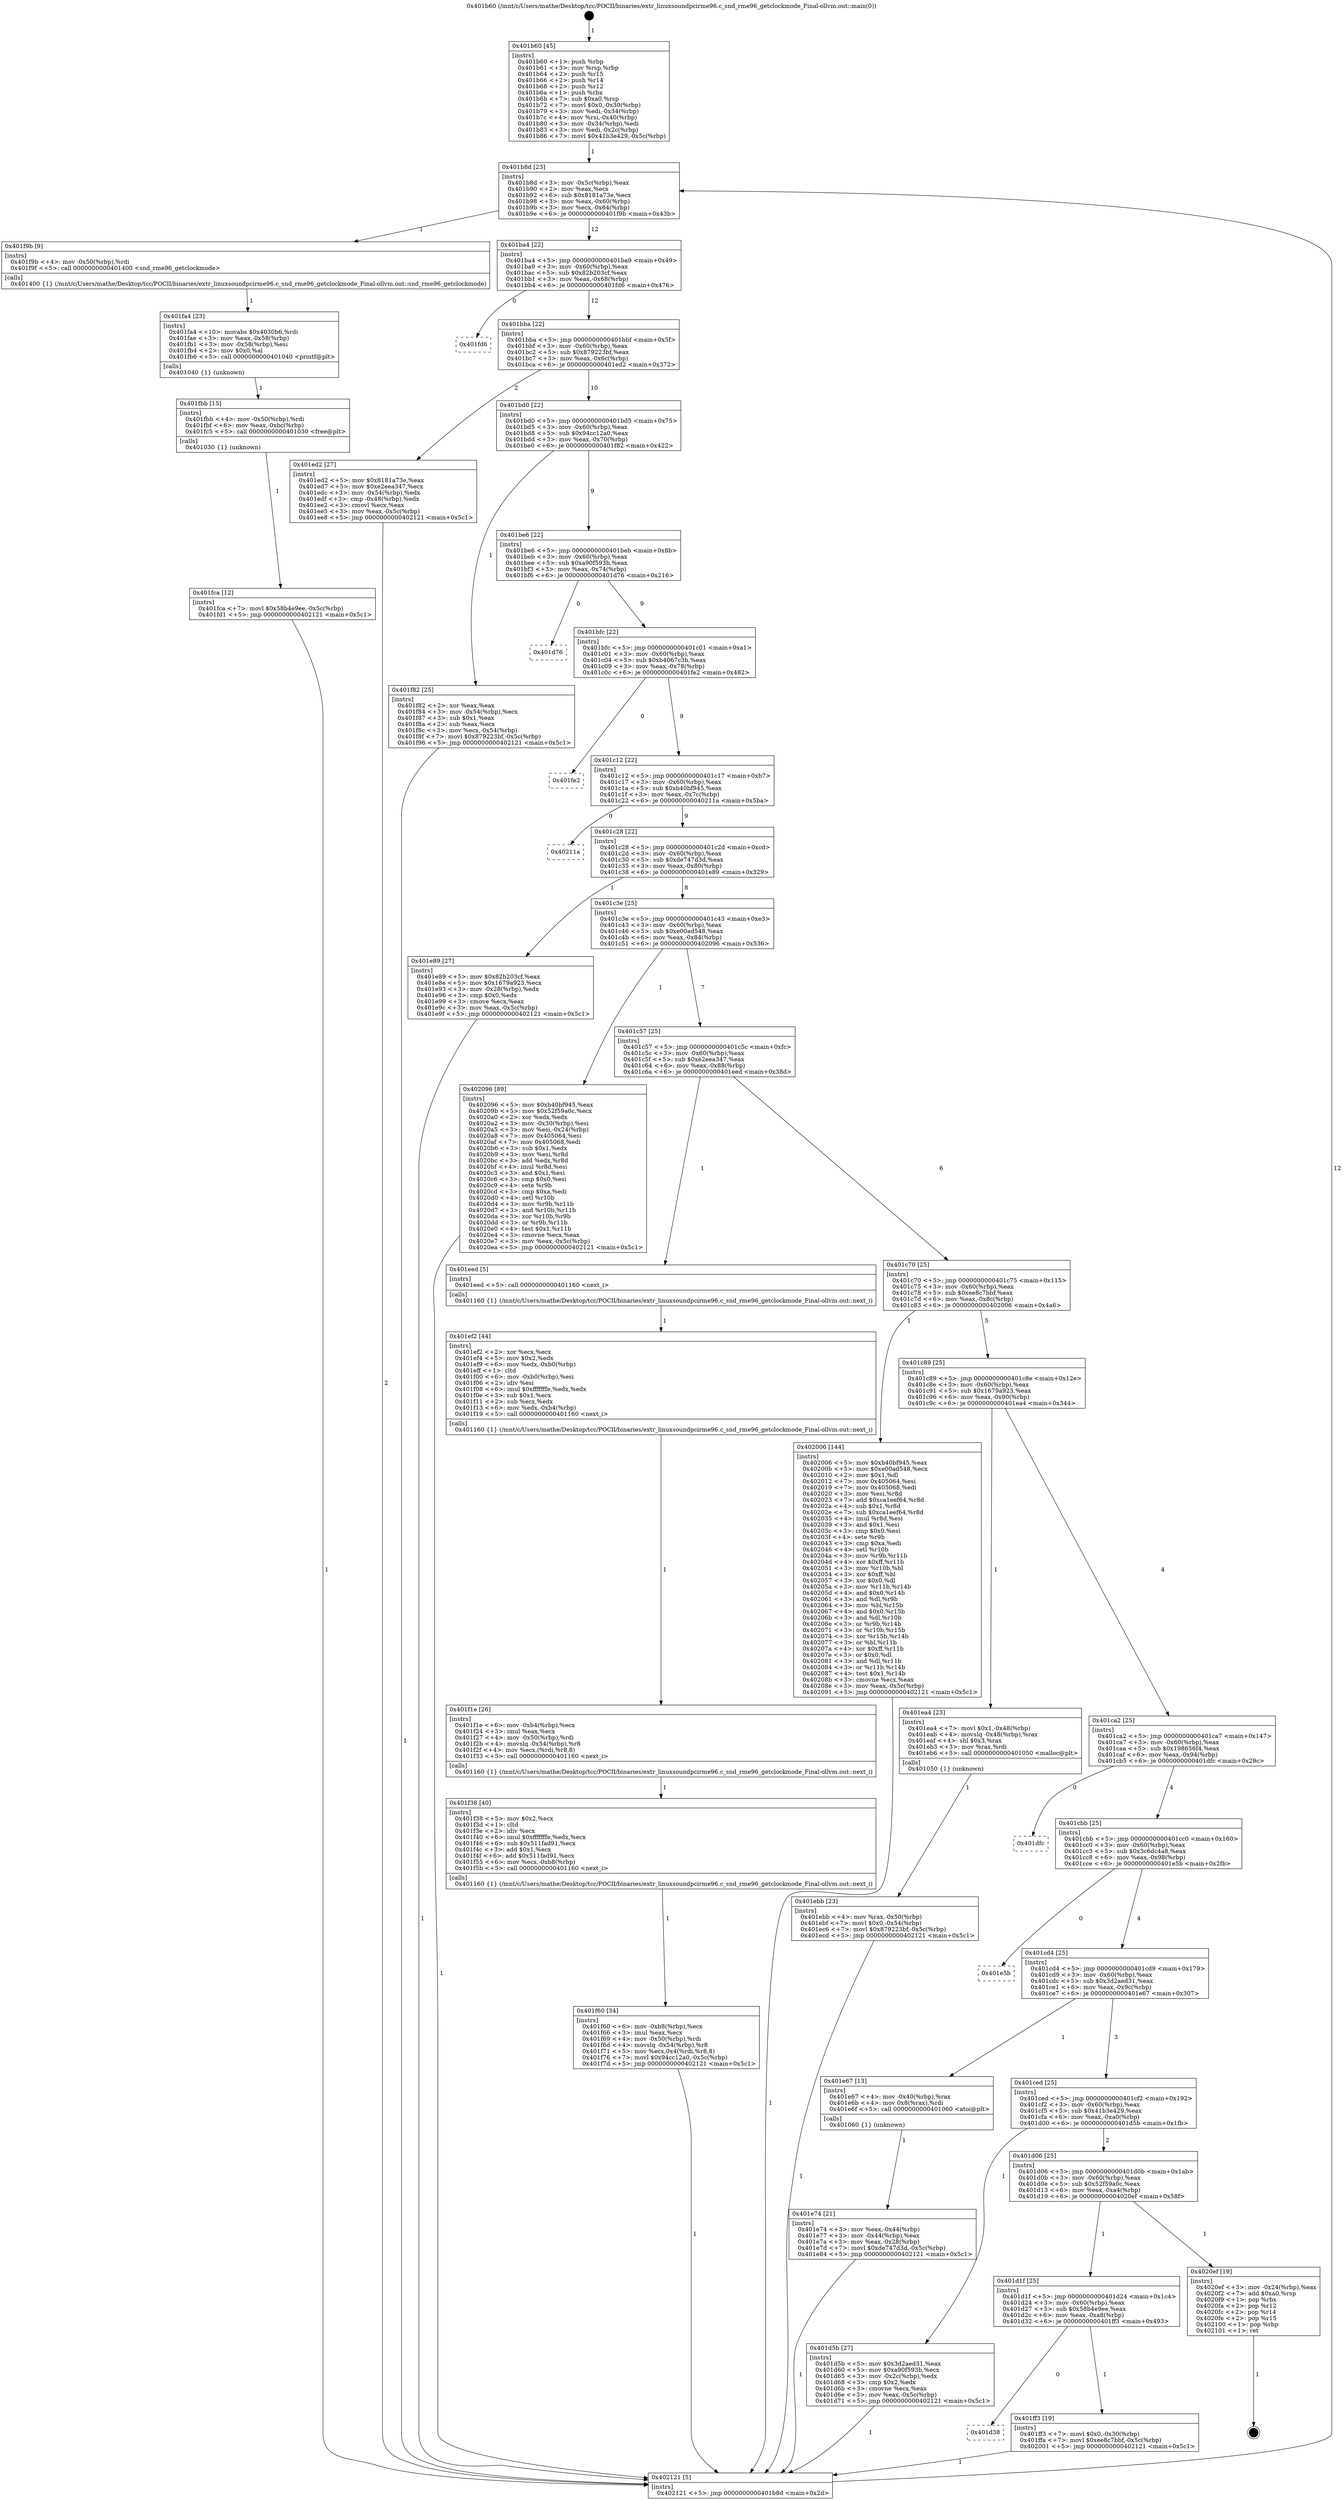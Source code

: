 digraph "0x401b60" {
  label = "0x401b60 (/mnt/c/Users/mathe/Desktop/tcc/POCII/binaries/extr_linuxsoundpcirme96.c_snd_rme96_getclockmode_Final-ollvm.out::main(0))"
  labelloc = "t"
  node[shape=record]

  Entry [label="",width=0.3,height=0.3,shape=circle,fillcolor=black,style=filled]
  "0x401b8d" [label="{
     0x401b8d [23]\l
     | [instrs]\l
     &nbsp;&nbsp;0x401b8d \<+3\>: mov -0x5c(%rbp),%eax\l
     &nbsp;&nbsp;0x401b90 \<+2\>: mov %eax,%ecx\l
     &nbsp;&nbsp;0x401b92 \<+6\>: sub $0x8181a73e,%ecx\l
     &nbsp;&nbsp;0x401b98 \<+3\>: mov %eax,-0x60(%rbp)\l
     &nbsp;&nbsp;0x401b9b \<+3\>: mov %ecx,-0x64(%rbp)\l
     &nbsp;&nbsp;0x401b9e \<+6\>: je 0000000000401f9b \<main+0x43b\>\l
  }"]
  "0x401f9b" [label="{
     0x401f9b [9]\l
     | [instrs]\l
     &nbsp;&nbsp;0x401f9b \<+4\>: mov -0x50(%rbp),%rdi\l
     &nbsp;&nbsp;0x401f9f \<+5\>: call 0000000000401400 \<snd_rme96_getclockmode\>\l
     | [calls]\l
     &nbsp;&nbsp;0x401400 \{1\} (/mnt/c/Users/mathe/Desktop/tcc/POCII/binaries/extr_linuxsoundpcirme96.c_snd_rme96_getclockmode_Final-ollvm.out::snd_rme96_getclockmode)\l
  }"]
  "0x401ba4" [label="{
     0x401ba4 [22]\l
     | [instrs]\l
     &nbsp;&nbsp;0x401ba4 \<+5\>: jmp 0000000000401ba9 \<main+0x49\>\l
     &nbsp;&nbsp;0x401ba9 \<+3\>: mov -0x60(%rbp),%eax\l
     &nbsp;&nbsp;0x401bac \<+5\>: sub $0x82b203cf,%eax\l
     &nbsp;&nbsp;0x401bb1 \<+3\>: mov %eax,-0x68(%rbp)\l
     &nbsp;&nbsp;0x401bb4 \<+6\>: je 0000000000401fd6 \<main+0x476\>\l
  }"]
  Exit [label="",width=0.3,height=0.3,shape=circle,fillcolor=black,style=filled,peripheries=2]
  "0x401fd6" [label="{
     0x401fd6\l
  }", style=dashed]
  "0x401bba" [label="{
     0x401bba [22]\l
     | [instrs]\l
     &nbsp;&nbsp;0x401bba \<+5\>: jmp 0000000000401bbf \<main+0x5f\>\l
     &nbsp;&nbsp;0x401bbf \<+3\>: mov -0x60(%rbp),%eax\l
     &nbsp;&nbsp;0x401bc2 \<+5\>: sub $0x879223bf,%eax\l
     &nbsp;&nbsp;0x401bc7 \<+3\>: mov %eax,-0x6c(%rbp)\l
     &nbsp;&nbsp;0x401bca \<+6\>: je 0000000000401ed2 \<main+0x372\>\l
  }"]
  "0x401d38" [label="{
     0x401d38\l
  }", style=dashed]
  "0x401ed2" [label="{
     0x401ed2 [27]\l
     | [instrs]\l
     &nbsp;&nbsp;0x401ed2 \<+5\>: mov $0x8181a73e,%eax\l
     &nbsp;&nbsp;0x401ed7 \<+5\>: mov $0xe2eea347,%ecx\l
     &nbsp;&nbsp;0x401edc \<+3\>: mov -0x54(%rbp),%edx\l
     &nbsp;&nbsp;0x401edf \<+3\>: cmp -0x48(%rbp),%edx\l
     &nbsp;&nbsp;0x401ee2 \<+3\>: cmovl %ecx,%eax\l
     &nbsp;&nbsp;0x401ee5 \<+3\>: mov %eax,-0x5c(%rbp)\l
     &nbsp;&nbsp;0x401ee8 \<+5\>: jmp 0000000000402121 \<main+0x5c1\>\l
  }"]
  "0x401bd0" [label="{
     0x401bd0 [22]\l
     | [instrs]\l
     &nbsp;&nbsp;0x401bd0 \<+5\>: jmp 0000000000401bd5 \<main+0x75\>\l
     &nbsp;&nbsp;0x401bd5 \<+3\>: mov -0x60(%rbp),%eax\l
     &nbsp;&nbsp;0x401bd8 \<+5\>: sub $0x94cc12a0,%eax\l
     &nbsp;&nbsp;0x401bdd \<+3\>: mov %eax,-0x70(%rbp)\l
     &nbsp;&nbsp;0x401be0 \<+6\>: je 0000000000401f82 \<main+0x422\>\l
  }"]
  "0x401ff3" [label="{
     0x401ff3 [19]\l
     | [instrs]\l
     &nbsp;&nbsp;0x401ff3 \<+7\>: movl $0x0,-0x30(%rbp)\l
     &nbsp;&nbsp;0x401ffa \<+7\>: movl $0xee8c7bbf,-0x5c(%rbp)\l
     &nbsp;&nbsp;0x402001 \<+5\>: jmp 0000000000402121 \<main+0x5c1\>\l
  }"]
  "0x401f82" [label="{
     0x401f82 [25]\l
     | [instrs]\l
     &nbsp;&nbsp;0x401f82 \<+2\>: xor %eax,%eax\l
     &nbsp;&nbsp;0x401f84 \<+3\>: mov -0x54(%rbp),%ecx\l
     &nbsp;&nbsp;0x401f87 \<+3\>: sub $0x1,%eax\l
     &nbsp;&nbsp;0x401f8a \<+2\>: sub %eax,%ecx\l
     &nbsp;&nbsp;0x401f8c \<+3\>: mov %ecx,-0x54(%rbp)\l
     &nbsp;&nbsp;0x401f8f \<+7\>: movl $0x879223bf,-0x5c(%rbp)\l
     &nbsp;&nbsp;0x401f96 \<+5\>: jmp 0000000000402121 \<main+0x5c1\>\l
  }"]
  "0x401be6" [label="{
     0x401be6 [22]\l
     | [instrs]\l
     &nbsp;&nbsp;0x401be6 \<+5\>: jmp 0000000000401beb \<main+0x8b\>\l
     &nbsp;&nbsp;0x401beb \<+3\>: mov -0x60(%rbp),%eax\l
     &nbsp;&nbsp;0x401bee \<+5\>: sub $0xa90f593b,%eax\l
     &nbsp;&nbsp;0x401bf3 \<+3\>: mov %eax,-0x74(%rbp)\l
     &nbsp;&nbsp;0x401bf6 \<+6\>: je 0000000000401d76 \<main+0x216\>\l
  }"]
  "0x401d1f" [label="{
     0x401d1f [25]\l
     | [instrs]\l
     &nbsp;&nbsp;0x401d1f \<+5\>: jmp 0000000000401d24 \<main+0x1c4\>\l
     &nbsp;&nbsp;0x401d24 \<+3\>: mov -0x60(%rbp),%eax\l
     &nbsp;&nbsp;0x401d27 \<+5\>: sub $0x58b4e9ee,%eax\l
     &nbsp;&nbsp;0x401d2c \<+6\>: mov %eax,-0xa8(%rbp)\l
     &nbsp;&nbsp;0x401d32 \<+6\>: je 0000000000401ff3 \<main+0x493\>\l
  }"]
  "0x401d76" [label="{
     0x401d76\l
  }", style=dashed]
  "0x401bfc" [label="{
     0x401bfc [22]\l
     | [instrs]\l
     &nbsp;&nbsp;0x401bfc \<+5\>: jmp 0000000000401c01 \<main+0xa1\>\l
     &nbsp;&nbsp;0x401c01 \<+3\>: mov -0x60(%rbp),%eax\l
     &nbsp;&nbsp;0x401c04 \<+5\>: sub $0xb4067c3b,%eax\l
     &nbsp;&nbsp;0x401c09 \<+3\>: mov %eax,-0x78(%rbp)\l
     &nbsp;&nbsp;0x401c0c \<+6\>: je 0000000000401fe2 \<main+0x482\>\l
  }"]
  "0x4020ef" [label="{
     0x4020ef [19]\l
     | [instrs]\l
     &nbsp;&nbsp;0x4020ef \<+3\>: mov -0x24(%rbp),%eax\l
     &nbsp;&nbsp;0x4020f2 \<+7\>: add $0xa0,%rsp\l
     &nbsp;&nbsp;0x4020f9 \<+1\>: pop %rbx\l
     &nbsp;&nbsp;0x4020fa \<+2\>: pop %r12\l
     &nbsp;&nbsp;0x4020fc \<+2\>: pop %r14\l
     &nbsp;&nbsp;0x4020fe \<+2\>: pop %r15\l
     &nbsp;&nbsp;0x402100 \<+1\>: pop %rbp\l
     &nbsp;&nbsp;0x402101 \<+1\>: ret\l
  }"]
  "0x401fe2" [label="{
     0x401fe2\l
  }", style=dashed]
  "0x401c12" [label="{
     0x401c12 [22]\l
     | [instrs]\l
     &nbsp;&nbsp;0x401c12 \<+5\>: jmp 0000000000401c17 \<main+0xb7\>\l
     &nbsp;&nbsp;0x401c17 \<+3\>: mov -0x60(%rbp),%eax\l
     &nbsp;&nbsp;0x401c1a \<+5\>: sub $0xb40bf945,%eax\l
     &nbsp;&nbsp;0x401c1f \<+3\>: mov %eax,-0x7c(%rbp)\l
     &nbsp;&nbsp;0x401c22 \<+6\>: je 000000000040211a \<main+0x5ba\>\l
  }"]
  "0x401fca" [label="{
     0x401fca [12]\l
     | [instrs]\l
     &nbsp;&nbsp;0x401fca \<+7\>: movl $0x58b4e9ee,-0x5c(%rbp)\l
     &nbsp;&nbsp;0x401fd1 \<+5\>: jmp 0000000000402121 \<main+0x5c1\>\l
  }"]
  "0x40211a" [label="{
     0x40211a\l
  }", style=dashed]
  "0x401c28" [label="{
     0x401c28 [22]\l
     | [instrs]\l
     &nbsp;&nbsp;0x401c28 \<+5\>: jmp 0000000000401c2d \<main+0xcd\>\l
     &nbsp;&nbsp;0x401c2d \<+3\>: mov -0x60(%rbp),%eax\l
     &nbsp;&nbsp;0x401c30 \<+5\>: sub $0xde747d3d,%eax\l
     &nbsp;&nbsp;0x401c35 \<+3\>: mov %eax,-0x80(%rbp)\l
     &nbsp;&nbsp;0x401c38 \<+6\>: je 0000000000401e89 \<main+0x329\>\l
  }"]
  "0x401fbb" [label="{
     0x401fbb [15]\l
     | [instrs]\l
     &nbsp;&nbsp;0x401fbb \<+4\>: mov -0x50(%rbp),%rdi\l
     &nbsp;&nbsp;0x401fbf \<+6\>: mov %eax,-0xbc(%rbp)\l
     &nbsp;&nbsp;0x401fc5 \<+5\>: call 0000000000401030 \<free@plt\>\l
     | [calls]\l
     &nbsp;&nbsp;0x401030 \{1\} (unknown)\l
  }"]
  "0x401e89" [label="{
     0x401e89 [27]\l
     | [instrs]\l
     &nbsp;&nbsp;0x401e89 \<+5\>: mov $0x82b203cf,%eax\l
     &nbsp;&nbsp;0x401e8e \<+5\>: mov $0x1679a923,%ecx\l
     &nbsp;&nbsp;0x401e93 \<+3\>: mov -0x28(%rbp),%edx\l
     &nbsp;&nbsp;0x401e96 \<+3\>: cmp $0x0,%edx\l
     &nbsp;&nbsp;0x401e99 \<+3\>: cmove %ecx,%eax\l
     &nbsp;&nbsp;0x401e9c \<+3\>: mov %eax,-0x5c(%rbp)\l
     &nbsp;&nbsp;0x401e9f \<+5\>: jmp 0000000000402121 \<main+0x5c1\>\l
  }"]
  "0x401c3e" [label="{
     0x401c3e [25]\l
     | [instrs]\l
     &nbsp;&nbsp;0x401c3e \<+5\>: jmp 0000000000401c43 \<main+0xe3\>\l
     &nbsp;&nbsp;0x401c43 \<+3\>: mov -0x60(%rbp),%eax\l
     &nbsp;&nbsp;0x401c46 \<+5\>: sub $0xe00ad548,%eax\l
     &nbsp;&nbsp;0x401c4b \<+6\>: mov %eax,-0x84(%rbp)\l
     &nbsp;&nbsp;0x401c51 \<+6\>: je 0000000000402096 \<main+0x536\>\l
  }"]
  "0x401fa4" [label="{
     0x401fa4 [23]\l
     | [instrs]\l
     &nbsp;&nbsp;0x401fa4 \<+10\>: movabs $0x4030b6,%rdi\l
     &nbsp;&nbsp;0x401fae \<+3\>: mov %eax,-0x58(%rbp)\l
     &nbsp;&nbsp;0x401fb1 \<+3\>: mov -0x58(%rbp),%esi\l
     &nbsp;&nbsp;0x401fb4 \<+2\>: mov $0x0,%al\l
     &nbsp;&nbsp;0x401fb6 \<+5\>: call 0000000000401040 \<printf@plt\>\l
     | [calls]\l
     &nbsp;&nbsp;0x401040 \{1\} (unknown)\l
  }"]
  "0x402096" [label="{
     0x402096 [89]\l
     | [instrs]\l
     &nbsp;&nbsp;0x402096 \<+5\>: mov $0xb40bf945,%eax\l
     &nbsp;&nbsp;0x40209b \<+5\>: mov $0x52f59a0c,%ecx\l
     &nbsp;&nbsp;0x4020a0 \<+2\>: xor %edx,%edx\l
     &nbsp;&nbsp;0x4020a2 \<+3\>: mov -0x30(%rbp),%esi\l
     &nbsp;&nbsp;0x4020a5 \<+3\>: mov %esi,-0x24(%rbp)\l
     &nbsp;&nbsp;0x4020a8 \<+7\>: mov 0x405064,%esi\l
     &nbsp;&nbsp;0x4020af \<+7\>: mov 0x405068,%edi\l
     &nbsp;&nbsp;0x4020b6 \<+3\>: sub $0x1,%edx\l
     &nbsp;&nbsp;0x4020b9 \<+3\>: mov %esi,%r8d\l
     &nbsp;&nbsp;0x4020bc \<+3\>: add %edx,%r8d\l
     &nbsp;&nbsp;0x4020bf \<+4\>: imul %r8d,%esi\l
     &nbsp;&nbsp;0x4020c3 \<+3\>: and $0x1,%esi\l
     &nbsp;&nbsp;0x4020c6 \<+3\>: cmp $0x0,%esi\l
     &nbsp;&nbsp;0x4020c9 \<+4\>: sete %r9b\l
     &nbsp;&nbsp;0x4020cd \<+3\>: cmp $0xa,%edi\l
     &nbsp;&nbsp;0x4020d0 \<+4\>: setl %r10b\l
     &nbsp;&nbsp;0x4020d4 \<+3\>: mov %r9b,%r11b\l
     &nbsp;&nbsp;0x4020d7 \<+3\>: and %r10b,%r11b\l
     &nbsp;&nbsp;0x4020da \<+3\>: xor %r10b,%r9b\l
     &nbsp;&nbsp;0x4020dd \<+3\>: or %r9b,%r11b\l
     &nbsp;&nbsp;0x4020e0 \<+4\>: test $0x1,%r11b\l
     &nbsp;&nbsp;0x4020e4 \<+3\>: cmovne %ecx,%eax\l
     &nbsp;&nbsp;0x4020e7 \<+3\>: mov %eax,-0x5c(%rbp)\l
     &nbsp;&nbsp;0x4020ea \<+5\>: jmp 0000000000402121 \<main+0x5c1\>\l
  }"]
  "0x401c57" [label="{
     0x401c57 [25]\l
     | [instrs]\l
     &nbsp;&nbsp;0x401c57 \<+5\>: jmp 0000000000401c5c \<main+0xfc\>\l
     &nbsp;&nbsp;0x401c5c \<+3\>: mov -0x60(%rbp),%eax\l
     &nbsp;&nbsp;0x401c5f \<+5\>: sub $0xe2eea347,%eax\l
     &nbsp;&nbsp;0x401c64 \<+6\>: mov %eax,-0x88(%rbp)\l
     &nbsp;&nbsp;0x401c6a \<+6\>: je 0000000000401eed \<main+0x38d\>\l
  }"]
  "0x401f60" [label="{
     0x401f60 [34]\l
     | [instrs]\l
     &nbsp;&nbsp;0x401f60 \<+6\>: mov -0xb8(%rbp),%ecx\l
     &nbsp;&nbsp;0x401f66 \<+3\>: imul %eax,%ecx\l
     &nbsp;&nbsp;0x401f69 \<+4\>: mov -0x50(%rbp),%rdi\l
     &nbsp;&nbsp;0x401f6d \<+4\>: movslq -0x54(%rbp),%r8\l
     &nbsp;&nbsp;0x401f71 \<+5\>: mov %ecx,0x4(%rdi,%r8,8)\l
     &nbsp;&nbsp;0x401f76 \<+7\>: movl $0x94cc12a0,-0x5c(%rbp)\l
     &nbsp;&nbsp;0x401f7d \<+5\>: jmp 0000000000402121 \<main+0x5c1\>\l
  }"]
  "0x401eed" [label="{
     0x401eed [5]\l
     | [instrs]\l
     &nbsp;&nbsp;0x401eed \<+5\>: call 0000000000401160 \<next_i\>\l
     | [calls]\l
     &nbsp;&nbsp;0x401160 \{1\} (/mnt/c/Users/mathe/Desktop/tcc/POCII/binaries/extr_linuxsoundpcirme96.c_snd_rme96_getclockmode_Final-ollvm.out::next_i)\l
  }"]
  "0x401c70" [label="{
     0x401c70 [25]\l
     | [instrs]\l
     &nbsp;&nbsp;0x401c70 \<+5\>: jmp 0000000000401c75 \<main+0x115\>\l
     &nbsp;&nbsp;0x401c75 \<+3\>: mov -0x60(%rbp),%eax\l
     &nbsp;&nbsp;0x401c78 \<+5\>: sub $0xee8c7bbf,%eax\l
     &nbsp;&nbsp;0x401c7d \<+6\>: mov %eax,-0x8c(%rbp)\l
     &nbsp;&nbsp;0x401c83 \<+6\>: je 0000000000402006 \<main+0x4a6\>\l
  }"]
  "0x401f38" [label="{
     0x401f38 [40]\l
     | [instrs]\l
     &nbsp;&nbsp;0x401f38 \<+5\>: mov $0x2,%ecx\l
     &nbsp;&nbsp;0x401f3d \<+1\>: cltd\l
     &nbsp;&nbsp;0x401f3e \<+2\>: idiv %ecx\l
     &nbsp;&nbsp;0x401f40 \<+6\>: imul $0xfffffffe,%edx,%ecx\l
     &nbsp;&nbsp;0x401f46 \<+6\>: sub $0x511fad91,%ecx\l
     &nbsp;&nbsp;0x401f4c \<+3\>: add $0x1,%ecx\l
     &nbsp;&nbsp;0x401f4f \<+6\>: add $0x511fad91,%ecx\l
     &nbsp;&nbsp;0x401f55 \<+6\>: mov %ecx,-0xb8(%rbp)\l
     &nbsp;&nbsp;0x401f5b \<+5\>: call 0000000000401160 \<next_i\>\l
     | [calls]\l
     &nbsp;&nbsp;0x401160 \{1\} (/mnt/c/Users/mathe/Desktop/tcc/POCII/binaries/extr_linuxsoundpcirme96.c_snd_rme96_getclockmode_Final-ollvm.out::next_i)\l
  }"]
  "0x402006" [label="{
     0x402006 [144]\l
     | [instrs]\l
     &nbsp;&nbsp;0x402006 \<+5\>: mov $0xb40bf945,%eax\l
     &nbsp;&nbsp;0x40200b \<+5\>: mov $0xe00ad548,%ecx\l
     &nbsp;&nbsp;0x402010 \<+2\>: mov $0x1,%dl\l
     &nbsp;&nbsp;0x402012 \<+7\>: mov 0x405064,%esi\l
     &nbsp;&nbsp;0x402019 \<+7\>: mov 0x405068,%edi\l
     &nbsp;&nbsp;0x402020 \<+3\>: mov %esi,%r8d\l
     &nbsp;&nbsp;0x402023 \<+7\>: add $0xca1eef64,%r8d\l
     &nbsp;&nbsp;0x40202a \<+4\>: sub $0x1,%r8d\l
     &nbsp;&nbsp;0x40202e \<+7\>: sub $0xca1eef64,%r8d\l
     &nbsp;&nbsp;0x402035 \<+4\>: imul %r8d,%esi\l
     &nbsp;&nbsp;0x402039 \<+3\>: and $0x1,%esi\l
     &nbsp;&nbsp;0x40203c \<+3\>: cmp $0x0,%esi\l
     &nbsp;&nbsp;0x40203f \<+4\>: sete %r9b\l
     &nbsp;&nbsp;0x402043 \<+3\>: cmp $0xa,%edi\l
     &nbsp;&nbsp;0x402046 \<+4\>: setl %r10b\l
     &nbsp;&nbsp;0x40204a \<+3\>: mov %r9b,%r11b\l
     &nbsp;&nbsp;0x40204d \<+4\>: xor $0xff,%r11b\l
     &nbsp;&nbsp;0x402051 \<+3\>: mov %r10b,%bl\l
     &nbsp;&nbsp;0x402054 \<+3\>: xor $0xff,%bl\l
     &nbsp;&nbsp;0x402057 \<+3\>: xor $0x0,%dl\l
     &nbsp;&nbsp;0x40205a \<+3\>: mov %r11b,%r14b\l
     &nbsp;&nbsp;0x40205d \<+4\>: and $0x0,%r14b\l
     &nbsp;&nbsp;0x402061 \<+3\>: and %dl,%r9b\l
     &nbsp;&nbsp;0x402064 \<+3\>: mov %bl,%r15b\l
     &nbsp;&nbsp;0x402067 \<+4\>: and $0x0,%r15b\l
     &nbsp;&nbsp;0x40206b \<+3\>: and %dl,%r10b\l
     &nbsp;&nbsp;0x40206e \<+3\>: or %r9b,%r14b\l
     &nbsp;&nbsp;0x402071 \<+3\>: or %r10b,%r15b\l
     &nbsp;&nbsp;0x402074 \<+3\>: xor %r15b,%r14b\l
     &nbsp;&nbsp;0x402077 \<+3\>: or %bl,%r11b\l
     &nbsp;&nbsp;0x40207a \<+4\>: xor $0xff,%r11b\l
     &nbsp;&nbsp;0x40207e \<+3\>: or $0x0,%dl\l
     &nbsp;&nbsp;0x402081 \<+3\>: and %dl,%r11b\l
     &nbsp;&nbsp;0x402084 \<+3\>: or %r11b,%r14b\l
     &nbsp;&nbsp;0x402087 \<+4\>: test $0x1,%r14b\l
     &nbsp;&nbsp;0x40208b \<+3\>: cmovne %ecx,%eax\l
     &nbsp;&nbsp;0x40208e \<+3\>: mov %eax,-0x5c(%rbp)\l
     &nbsp;&nbsp;0x402091 \<+5\>: jmp 0000000000402121 \<main+0x5c1\>\l
  }"]
  "0x401c89" [label="{
     0x401c89 [25]\l
     | [instrs]\l
     &nbsp;&nbsp;0x401c89 \<+5\>: jmp 0000000000401c8e \<main+0x12e\>\l
     &nbsp;&nbsp;0x401c8e \<+3\>: mov -0x60(%rbp),%eax\l
     &nbsp;&nbsp;0x401c91 \<+5\>: sub $0x1679a923,%eax\l
     &nbsp;&nbsp;0x401c96 \<+6\>: mov %eax,-0x90(%rbp)\l
     &nbsp;&nbsp;0x401c9c \<+6\>: je 0000000000401ea4 \<main+0x344\>\l
  }"]
  "0x401f1e" [label="{
     0x401f1e [26]\l
     | [instrs]\l
     &nbsp;&nbsp;0x401f1e \<+6\>: mov -0xb4(%rbp),%ecx\l
     &nbsp;&nbsp;0x401f24 \<+3\>: imul %eax,%ecx\l
     &nbsp;&nbsp;0x401f27 \<+4\>: mov -0x50(%rbp),%rdi\l
     &nbsp;&nbsp;0x401f2b \<+4\>: movslq -0x54(%rbp),%r8\l
     &nbsp;&nbsp;0x401f2f \<+4\>: mov %ecx,(%rdi,%r8,8)\l
     &nbsp;&nbsp;0x401f33 \<+5\>: call 0000000000401160 \<next_i\>\l
     | [calls]\l
     &nbsp;&nbsp;0x401160 \{1\} (/mnt/c/Users/mathe/Desktop/tcc/POCII/binaries/extr_linuxsoundpcirme96.c_snd_rme96_getclockmode_Final-ollvm.out::next_i)\l
  }"]
  "0x401ea4" [label="{
     0x401ea4 [23]\l
     | [instrs]\l
     &nbsp;&nbsp;0x401ea4 \<+7\>: movl $0x1,-0x48(%rbp)\l
     &nbsp;&nbsp;0x401eab \<+4\>: movslq -0x48(%rbp),%rax\l
     &nbsp;&nbsp;0x401eaf \<+4\>: shl $0x3,%rax\l
     &nbsp;&nbsp;0x401eb3 \<+3\>: mov %rax,%rdi\l
     &nbsp;&nbsp;0x401eb6 \<+5\>: call 0000000000401050 \<malloc@plt\>\l
     | [calls]\l
     &nbsp;&nbsp;0x401050 \{1\} (unknown)\l
  }"]
  "0x401ca2" [label="{
     0x401ca2 [25]\l
     | [instrs]\l
     &nbsp;&nbsp;0x401ca2 \<+5\>: jmp 0000000000401ca7 \<main+0x147\>\l
     &nbsp;&nbsp;0x401ca7 \<+3\>: mov -0x60(%rbp),%eax\l
     &nbsp;&nbsp;0x401caa \<+5\>: sub $0x198656f4,%eax\l
     &nbsp;&nbsp;0x401caf \<+6\>: mov %eax,-0x94(%rbp)\l
     &nbsp;&nbsp;0x401cb5 \<+6\>: je 0000000000401dfc \<main+0x29c\>\l
  }"]
  "0x401ef2" [label="{
     0x401ef2 [44]\l
     | [instrs]\l
     &nbsp;&nbsp;0x401ef2 \<+2\>: xor %ecx,%ecx\l
     &nbsp;&nbsp;0x401ef4 \<+5\>: mov $0x2,%edx\l
     &nbsp;&nbsp;0x401ef9 \<+6\>: mov %edx,-0xb0(%rbp)\l
     &nbsp;&nbsp;0x401eff \<+1\>: cltd\l
     &nbsp;&nbsp;0x401f00 \<+6\>: mov -0xb0(%rbp),%esi\l
     &nbsp;&nbsp;0x401f06 \<+2\>: idiv %esi\l
     &nbsp;&nbsp;0x401f08 \<+6\>: imul $0xfffffffe,%edx,%edx\l
     &nbsp;&nbsp;0x401f0e \<+3\>: sub $0x1,%ecx\l
     &nbsp;&nbsp;0x401f11 \<+2\>: sub %ecx,%edx\l
     &nbsp;&nbsp;0x401f13 \<+6\>: mov %edx,-0xb4(%rbp)\l
     &nbsp;&nbsp;0x401f19 \<+5\>: call 0000000000401160 \<next_i\>\l
     | [calls]\l
     &nbsp;&nbsp;0x401160 \{1\} (/mnt/c/Users/mathe/Desktop/tcc/POCII/binaries/extr_linuxsoundpcirme96.c_snd_rme96_getclockmode_Final-ollvm.out::next_i)\l
  }"]
  "0x401dfc" [label="{
     0x401dfc\l
  }", style=dashed]
  "0x401cbb" [label="{
     0x401cbb [25]\l
     | [instrs]\l
     &nbsp;&nbsp;0x401cbb \<+5\>: jmp 0000000000401cc0 \<main+0x160\>\l
     &nbsp;&nbsp;0x401cc0 \<+3\>: mov -0x60(%rbp),%eax\l
     &nbsp;&nbsp;0x401cc3 \<+5\>: sub $0x3c6dc4a8,%eax\l
     &nbsp;&nbsp;0x401cc8 \<+6\>: mov %eax,-0x98(%rbp)\l
     &nbsp;&nbsp;0x401cce \<+6\>: je 0000000000401e5b \<main+0x2fb\>\l
  }"]
  "0x401ebb" [label="{
     0x401ebb [23]\l
     | [instrs]\l
     &nbsp;&nbsp;0x401ebb \<+4\>: mov %rax,-0x50(%rbp)\l
     &nbsp;&nbsp;0x401ebf \<+7\>: movl $0x0,-0x54(%rbp)\l
     &nbsp;&nbsp;0x401ec6 \<+7\>: movl $0x879223bf,-0x5c(%rbp)\l
     &nbsp;&nbsp;0x401ecd \<+5\>: jmp 0000000000402121 \<main+0x5c1\>\l
  }"]
  "0x401e5b" [label="{
     0x401e5b\l
  }", style=dashed]
  "0x401cd4" [label="{
     0x401cd4 [25]\l
     | [instrs]\l
     &nbsp;&nbsp;0x401cd4 \<+5\>: jmp 0000000000401cd9 \<main+0x179\>\l
     &nbsp;&nbsp;0x401cd9 \<+3\>: mov -0x60(%rbp),%eax\l
     &nbsp;&nbsp;0x401cdc \<+5\>: sub $0x3d2aed31,%eax\l
     &nbsp;&nbsp;0x401ce1 \<+6\>: mov %eax,-0x9c(%rbp)\l
     &nbsp;&nbsp;0x401ce7 \<+6\>: je 0000000000401e67 \<main+0x307\>\l
  }"]
  "0x401e74" [label="{
     0x401e74 [21]\l
     | [instrs]\l
     &nbsp;&nbsp;0x401e74 \<+3\>: mov %eax,-0x44(%rbp)\l
     &nbsp;&nbsp;0x401e77 \<+3\>: mov -0x44(%rbp),%eax\l
     &nbsp;&nbsp;0x401e7a \<+3\>: mov %eax,-0x28(%rbp)\l
     &nbsp;&nbsp;0x401e7d \<+7\>: movl $0xde747d3d,-0x5c(%rbp)\l
     &nbsp;&nbsp;0x401e84 \<+5\>: jmp 0000000000402121 \<main+0x5c1\>\l
  }"]
  "0x401e67" [label="{
     0x401e67 [13]\l
     | [instrs]\l
     &nbsp;&nbsp;0x401e67 \<+4\>: mov -0x40(%rbp),%rax\l
     &nbsp;&nbsp;0x401e6b \<+4\>: mov 0x8(%rax),%rdi\l
     &nbsp;&nbsp;0x401e6f \<+5\>: call 0000000000401060 \<atoi@plt\>\l
     | [calls]\l
     &nbsp;&nbsp;0x401060 \{1\} (unknown)\l
  }"]
  "0x401ced" [label="{
     0x401ced [25]\l
     | [instrs]\l
     &nbsp;&nbsp;0x401ced \<+5\>: jmp 0000000000401cf2 \<main+0x192\>\l
     &nbsp;&nbsp;0x401cf2 \<+3\>: mov -0x60(%rbp),%eax\l
     &nbsp;&nbsp;0x401cf5 \<+5\>: sub $0x41b3e429,%eax\l
     &nbsp;&nbsp;0x401cfa \<+6\>: mov %eax,-0xa0(%rbp)\l
     &nbsp;&nbsp;0x401d00 \<+6\>: je 0000000000401d5b \<main+0x1fb\>\l
  }"]
  "0x401b60" [label="{
     0x401b60 [45]\l
     | [instrs]\l
     &nbsp;&nbsp;0x401b60 \<+1\>: push %rbp\l
     &nbsp;&nbsp;0x401b61 \<+3\>: mov %rsp,%rbp\l
     &nbsp;&nbsp;0x401b64 \<+2\>: push %r15\l
     &nbsp;&nbsp;0x401b66 \<+2\>: push %r14\l
     &nbsp;&nbsp;0x401b68 \<+2\>: push %r12\l
     &nbsp;&nbsp;0x401b6a \<+1\>: push %rbx\l
     &nbsp;&nbsp;0x401b6b \<+7\>: sub $0xa0,%rsp\l
     &nbsp;&nbsp;0x401b72 \<+7\>: movl $0x0,-0x30(%rbp)\l
     &nbsp;&nbsp;0x401b79 \<+3\>: mov %edi,-0x34(%rbp)\l
     &nbsp;&nbsp;0x401b7c \<+4\>: mov %rsi,-0x40(%rbp)\l
     &nbsp;&nbsp;0x401b80 \<+3\>: mov -0x34(%rbp),%edi\l
     &nbsp;&nbsp;0x401b83 \<+3\>: mov %edi,-0x2c(%rbp)\l
     &nbsp;&nbsp;0x401b86 \<+7\>: movl $0x41b3e429,-0x5c(%rbp)\l
  }"]
  "0x401d5b" [label="{
     0x401d5b [27]\l
     | [instrs]\l
     &nbsp;&nbsp;0x401d5b \<+5\>: mov $0x3d2aed31,%eax\l
     &nbsp;&nbsp;0x401d60 \<+5\>: mov $0xa90f593b,%ecx\l
     &nbsp;&nbsp;0x401d65 \<+3\>: mov -0x2c(%rbp),%edx\l
     &nbsp;&nbsp;0x401d68 \<+3\>: cmp $0x2,%edx\l
     &nbsp;&nbsp;0x401d6b \<+3\>: cmovne %ecx,%eax\l
     &nbsp;&nbsp;0x401d6e \<+3\>: mov %eax,-0x5c(%rbp)\l
     &nbsp;&nbsp;0x401d71 \<+5\>: jmp 0000000000402121 \<main+0x5c1\>\l
  }"]
  "0x401d06" [label="{
     0x401d06 [25]\l
     | [instrs]\l
     &nbsp;&nbsp;0x401d06 \<+5\>: jmp 0000000000401d0b \<main+0x1ab\>\l
     &nbsp;&nbsp;0x401d0b \<+3\>: mov -0x60(%rbp),%eax\l
     &nbsp;&nbsp;0x401d0e \<+5\>: sub $0x52f59a0c,%eax\l
     &nbsp;&nbsp;0x401d13 \<+6\>: mov %eax,-0xa4(%rbp)\l
     &nbsp;&nbsp;0x401d19 \<+6\>: je 00000000004020ef \<main+0x58f\>\l
  }"]
  "0x402121" [label="{
     0x402121 [5]\l
     | [instrs]\l
     &nbsp;&nbsp;0x402121 \<+5\>: jmp 0000000000401b8d \<main+0x2d\>\l
  }"]
  Entry -> "0x401b60" [label=" 1"]
  "0x401b8d" -> "0x401f9b" [label=" 1"]
  "0x401b8d" -> "0x401ba4" [label=" 12"]
  "0x4020ef" -> Exit [label=" 1"]
  "0x401ba4" -> "0x401fd6" [label=" 0"]
  "0x401ba4" -> "0x401bba" [label=" 12"]
  "0x402096" -> "0x402121" [label=" 1"]
  "0x401bba" -> "0x401ed2" [label=" 2"]
  "0x401bba" -> "0x401bd0" [label=" 10"]
  "0x402006" -> "0x402121" [label=" 1"]
  "0x401bd0" -> "0x401f82" [label=" 1"]
  "0x401bd0" -> "0x401be6" [label=" 9"]
  "0x401ff3" -> "0x402121" [label=" 1"]
  "0x401be6" -> "0x401d76" [label=" 0"]
  "0x401be6" -> "0x401bfc" [label=" 9"]
  "0x401d1f" -> "0x401ff3" [label=" 1"]
  "0x401bfc" -> "0x401fe2" [label=" 0"]
  "0x401bfc" -> "0x401c12" [label=" 9"]
  "0x401d1f" -> "0x401d38" [label=" 0"]
  "0x401c12" -> "0x40211a" [label=" 0"]
  "0x401c12" -> "0x401c28" [label=" 9"]
  "0x401d06" -> "0x4020ef" [label=" 1"]
  "0x401c28" -> "0x401e89" [label=" 1"]
  "0x401c28" -> "0x401c3e" [label=" 8"]
  "0x401d06" -> "0x401d1f" [label=" 1"]
  "0x401c3e" -> "0x402096" [label=" 1"]
  "0x401c3e" -> "0x401c57" [label=" 7"]
  "0x401fca" -> "0x402121" [label=" 1"]
  "0x401c57" -> "0x401eed" [label=" 1"]
  "0x401c57" -> "0x401c70" [label=" 6"]
  "0x401fbb" -> "0x401fca" [label=" 1"]
  "0x401c70" -> "0x402006" [label=" 1"]
  "0x401c70" -> "0x401c89" [label=" 5"]
  "0x401fa4" -> "0x401fbb" [label=" 1"]
  "0x401c89" -> "0x401ea4" [label=" 1"]
  "0x401c89" -> "0x401ca2" [label=" 4"]
  "0x401f9b" -> "0x401fa4" [label=" 1"]
  "0x401ca2" -> "0x401dfc" [label=" 0"]
  "0x401ca2" -> "0x401cbb" [label=" 4"]
  "0x401f82" -> "0x402121" [label=" 1"]
  "0x401cbb" -> "0x401e5b" [label=" 0"]
  "0x401cbb" -> "0x401cd4" [label=" 4"]
  "0x401f60" -> "0x402121" [label=" 1"]
  "0x401cd4" -> "0x401e67" [label=" 1"]
  "0x401cd4" -> "0x401ced" [label=" 3"]
  "0x401f38" -> "0x401f60" [label=" 1"]
  "0x401ced" -> "0x401d5b" [label=" 1"]
  "0x401ced" -> "0x401d06" [label=" 2"]
  "0x401d5b" -> "0x402121" [label=" 1"]
  "0x401b60" -> "0x401b8d" [label=" 1"]
  "0x402121" -> "0x401b8d" [label=" 12"]
  "0x401e67" -> "0x401e74" [label=" 1"]
  "0x401e74" -> "0x402121" [label=" 1"]
  "0x401e89" -> "0x402121" [label=" 1"]
  "0x401ea4" -> "0x401ebb" [label=" 1"]
  "0x401ebb" -> "0x402121" [label=" 1"]
  "0x401ed2" -> "0x402121" [label=" 2"]
  "0x401eed" -> "0x401ef2" [label=" 1"]
  "0x401ef2" -> "0x401f1e" [label=" 1"]
  "0x401f1e" -> "0x401f38" [label=" 1"]
}
